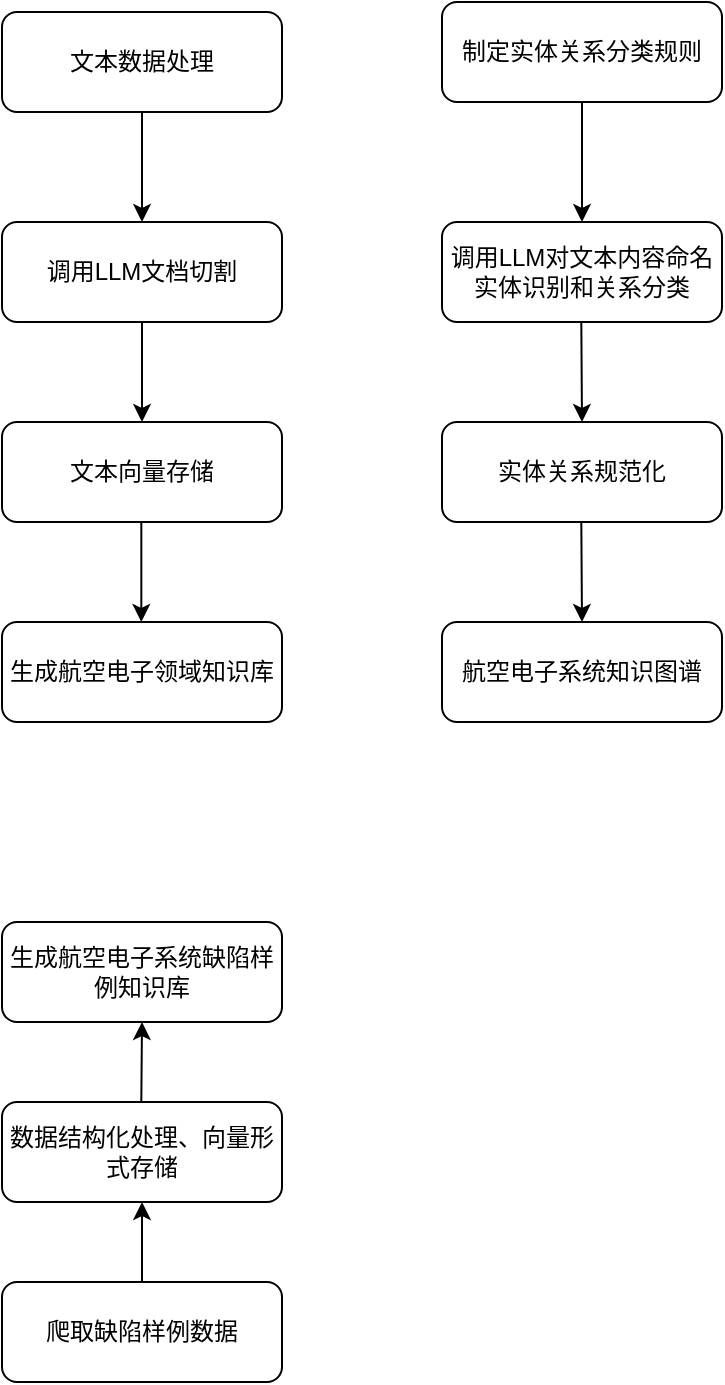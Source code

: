 <mxfile version="24.2.5" type="github">
  <diagram id="C5RBs43oDa-KdzZeNtuy" name="Page-1">
    <mxGraphModel dx="820" dy="425" grid="1" gridSize="10" guides="1" tooltips="1" connect="1" arrows="1" fold="1" page="1" pageScale="1" pageWidth="827" pageHeight="1169" math="0" shadow="0">
      <root>
        <mxCell id="WIyWlLk6GJQsqaUBKTNV-0" />
        <mxCell id="WIyWlLk6GJQsqaUBKTNV-1" parent="WIyWlLk6GJQsqaUBKTNV-0" />
        <mxCell id="WIyWlLk6GJQsqaUBKTNV-3" value="文本数据处理" style="rounded=1;whiteSpace=wrap;html=1;fontSize=12;glass=0;strokeWidth=1;shadow=0;" parent="WIyWlLk6GJQsqaUBKTNV-1" vertex="1">
          <mxGeometry x="160" y="45" width="140" height="50" as="geometry" />
        </mxCell>
        <mxCell id="WIyWlLk6GJQsqaUBKTNV-11" value="调用LLM文档切割" style="rounded=1;whiteSpace=wrap;html=1;fontSize=12;glass=0;strokeWidth=1;shadow=0;" parent="WIyWlLk6GJQsqaUBKTNV-1" vertex="1">
          <mxGeometry x="160" y="150" width="140" height="50" as="geometry" />
        </mxCell>
        <mxCell id="PwiLimf1Ut1b0HFuoq82-2" value="" style="endArrow=classic;html=1;rounded=0;exitX=0.5;exitY=1;exitDx=0;exitDy=0;" edge="1" parent="WIyWlLk6GJQsqaUBKTNV-1" source="WIyWlLk6GJQsqaUBKTNV-3" target="WIyWlLk6GJQsqaUBKTNV-11">
          <mxGeometry width="50" height="50" relative="1" as="geometry">
            <mxPoint x="220" y="122" as="sourcePoint" />
            <mxPoint x="220" y="190" as="targetPoint" />
          </mxGeometry>
        </mxCell>
        <mxCell id="PwiLimf1Ut1b0HFuoq82-3" value="文本向量存储" style="rounded=1;whiteSpace=wrap;html=1;fontSize=12;glass=0;strokeWidth=1;shadow=0;" vertex="1" parent="WIyWlLk6GJQsqaUBKTNV-1">
          <mxGeometry x="160" y="250" width="140" height="50" as="geometry" />
        </mxCell>
        <mxCell id="PwiLimf1Ut1b0HFuoq82-4" value="" style="endArrow=classic;html=1;rounded=0;exitX=0.5;exitY=1;exitDx=0;exitDy=0;" edge="1" parent="WIyWlLk6GJQsqaUBKTNV-1" target="PwiLimf1Ut1b0HFuoq82-3" source="WIyWlLk6GJQsqaUBKTNV-11">
          <mxGeometry width="50" height="50" relative="1" as="geometry">
            <mxPoint x="219.66" y="200" as="sourcePoint" />
            <mxPoint x="220" y="267.64" as="targetPoint" />
          </mxGeometry>
        </mxCell>
        <mxCell id="PwiLimf1Ut1b0HFuoq82-5" value="制定实体关系分类规则" style="rounded=1;whiteSpace=wrap;html=1;fontSize=12;glass=0;strokeWidth=1;shadow=0;" vertex="1" parent="WIyWlLk6GJQsqaUBKTNV-1">
          <mxGeometry x="380" y="40" width="140" height="50" as="geometry" />
        </mxCell>
        <mxCell id="PwiLimf1Ut1b0HFuoq82-6" value="" style="endArrow=classic;html=1;rounded=0;exitX=0.5;exitY=1;exitDx=0;exitDy=0;entryX=0.5;entryY=0;entryDx=0;entryDy=0;" edge="1" parent="WIyWlLk6GJQsqaUBKTNV-1" source="PwiLimf1Ut1b0HFuoq82-5" target="PwiLimf1Ut1b0HFuoq82-7">
          <mxGeometry width="50" height="50" relative="1" as="geometry">
            <mxPoint x="439.66" y="92.36" as="sourcePoint" />
            <mxPoint x="440" y="130" as="targetPoint" />
          </mxGeometry>
        </mxCell>
        <mxCell id="PwiLimf1Ut1b0HFuoq82-7" value="调用LLM对文本内容命名实体识别和关系分类" style="rounded=1;whiteSpace=wrap;html=1;fontSize=12;glass=0;strokeWidth=1;shadow=0;" vertex="1" parent="WIyWlLk6GJQsqaUBKTNV-1">
          <mxGeometry x="380" y="150" width="140" height="50" as="geometry" />
        </mxCell>
        <mxCell id="PwiLimf1Ut1b0HFuoq82-8" value="实体关系规范化" style="rounded=1;whiteSpace=wrap;html=1;fontSize=12;glass=0;strokeWidth=1;shadow=0;" vertex="1" parent="WIyWlLk6GJQsqaUBKTNV-1">
          <mxGeometry x="380" y="250" width="140" height="50" as="geometry" />
        </mxCell>
        <mxCell id="PwiLimf1Ut1b0HFuoq82-9" value="" style="endArrow=classic;html=1;rounded=0;exitX=0.5;exitY=1;exitDx=0;exitDy=0;entryX=0.5;entryY=0;entryDx=0;entryDy=0;" edge="1" parent="WIyWlLk6GJQsqaUBKTNV-1" target="PwiLimf1Ut1b0HFuoq82-8">
          <mxGeometry width="50" height="50" relative="1" as="geometry">
            <mxPoint x="449.66" y="200" as="sourcePoint" />
            <mxPoint x="450" y="240" as="targetPoint" />
          </mxGeometry>
        </mxCell>
        <mxCell id="PwiLimf1Ut1b0HFuoq82-10" value="生成航空电子领域知识库" style="rounded=1;whiteSpace=wrap;html=1;fontSize=12;glass=0;strokeWidth=1;shadow=0;" vertex="1" parent="WIyWlLk6GJQsqaUBKTNV-1">
          <mxGeometry x="160" y="350" width="140" height="50" as="geometry" />
        </mxCell>
        <mxCell id="PwiLimf1Ut1b0HFuoq82-11" value="" style="endArrow=classic;html=1;rounded=0;exitX=0.5;exitY=1;exitDx=0;exitDy=0;" edge="1" parent="WIyWlLk6GJQsqaUBKTNV-1">
          <mxGeometry width="50" height="50" relative="1" as="geometry">
            <mxPoint x="229.66" y="300" as="sourcePoint" />
            <mxPoint x="229.66" y="350" as="targetPoint" />
          </mxGeometry>
        </mxCell>
        <mxCell id="PwiLimf1Ut1b0HFuoq82-12" value="&lt;div style=&quot;orphans: 4; text-align: start;&quot;&gt;航空电子系统知识图谱&lt;/div&gt;" style="rounded=1;whiteSpace=wrap;html=1;fontSize=12;glass=0;strokeWidth=1;shadow=0;" vertex="1" parent="WIyWlLk6GJQsqaUBKTNV-1">
          <mxGeometry x="380" y="350" width="140" height="50" as="geometry" />
        </mxCell>
        <mxCell id="PwiLimf1Ut1b0HFuoq82-13" value="" style="endArrow=classic;html=1;rounded=0;exitX=0.5;exitY=1;exitDx=0;exitDy=0;entryX=0.5;entryY=0;entryDx=0;entryDy=0;" edge="1" parent="WIyWlLk6GJQsqaUBKTNV-1">
          <mxGeometry width="50" height="50" relative="1" as="geometry">
            <mxPoint x="449.66" y="300" as="sourcePoint" />
            <mxPoint x="450" y="350" as="targetPoint" />
          </mxGeometry>
        </mxCell>
        <mxCell id="PwiLimf1Ut1b0HFuoq82-15" value="爬取缺陷样例数据" style="rounded=1;whiteSpace=wrap;html=1;fontSize=12;glass=0;strokeWidth=1;shadow=0;" vertex="1" parent="WIyWlLk6GJQsqaUBKTNV-1">
          <mxGeometry x="160" y="680" width="140" height="50" as="geometry" />
        </mxCell>
        <mxCell id="PwiLimf1Ut1b0HFuoq82-16" value="数据结构化处理、向量形式存储" style="rounded=1;whiteSpace=wrap;html=1;fontSize=12;glass=0;strokeWidth=1;shadow=0;" vertex="1" parent="WIyWlLk6GJQsqaUBKTNV-1">
          <mxGeometry x="160" y="590" width="140" height="50" as="geometry" />
        </mxCell>
        <mxCell id="PwiLimf1Ut1b0HFuoq82-17" value="生成航空电子系统缺陷样例知识库" style="rounded=1;whiteSpace=wrap;html=1;fontSize=12;glass=0;strokeWidth=1;shadow=0;" vertex="1" parent="WIyWlLk6GJQsqaUBKTNV-1">
          <mxGeometry x="160" y="500" width="140" height="50" as="geometry" />
        </mxCell>
        <mxCell id="PwiLimf1Ut1b0HFuoq82-18" value="" style="endArrow=classic;html=1;rounded=0;exitX=0.5;exitY=0;exitDx=0;exitDy=0;entryX=0.5;entryY=1;entryDx=0;entryDy=0;" edge="1" parent="WIyWlLk6GJQsqaUBKTNV-1" source="PwiLimf1Ut1b0HFuoq82-15" target="PwiLimf1Ut1b0HFuoq82-16">
          <mxGeometry width="50" height="50" relative="1" as="geometry">
            <mxPoint x="350" y="600" as="sourcePoint" />
            <mxPoint x="350" y="650" as="targetPoint" />
          </mxGeometry>
        </mxCell>
        <mxCell id="PwiLimf1Ut1b0HFuoq82-19" value="" style="endArrow=classic;html=1;rounded=0;exitX=0.5;exitY=0;exitDx=0;exitDy=0;entryX=0.5;entryY=1;entryDx=0;entryDy=0;" edge="1" parent="WIyWlLk6GJQsqaUBKTNV-1" target="PwiLimf1Ut1b0HFuoq82-17">
          <mxGeometry width="50" height="50" relative="1" as="geometry">
            <mxPoint x="229.66" y="590" as="sourcePoint" />
            <mxPoint x="229.66" y="550" as="targetPoint" />
          </mxGeometry>
        </mxCell>
      </root>
    </mxGraphModel>
  </diagram>
</mxfile>
